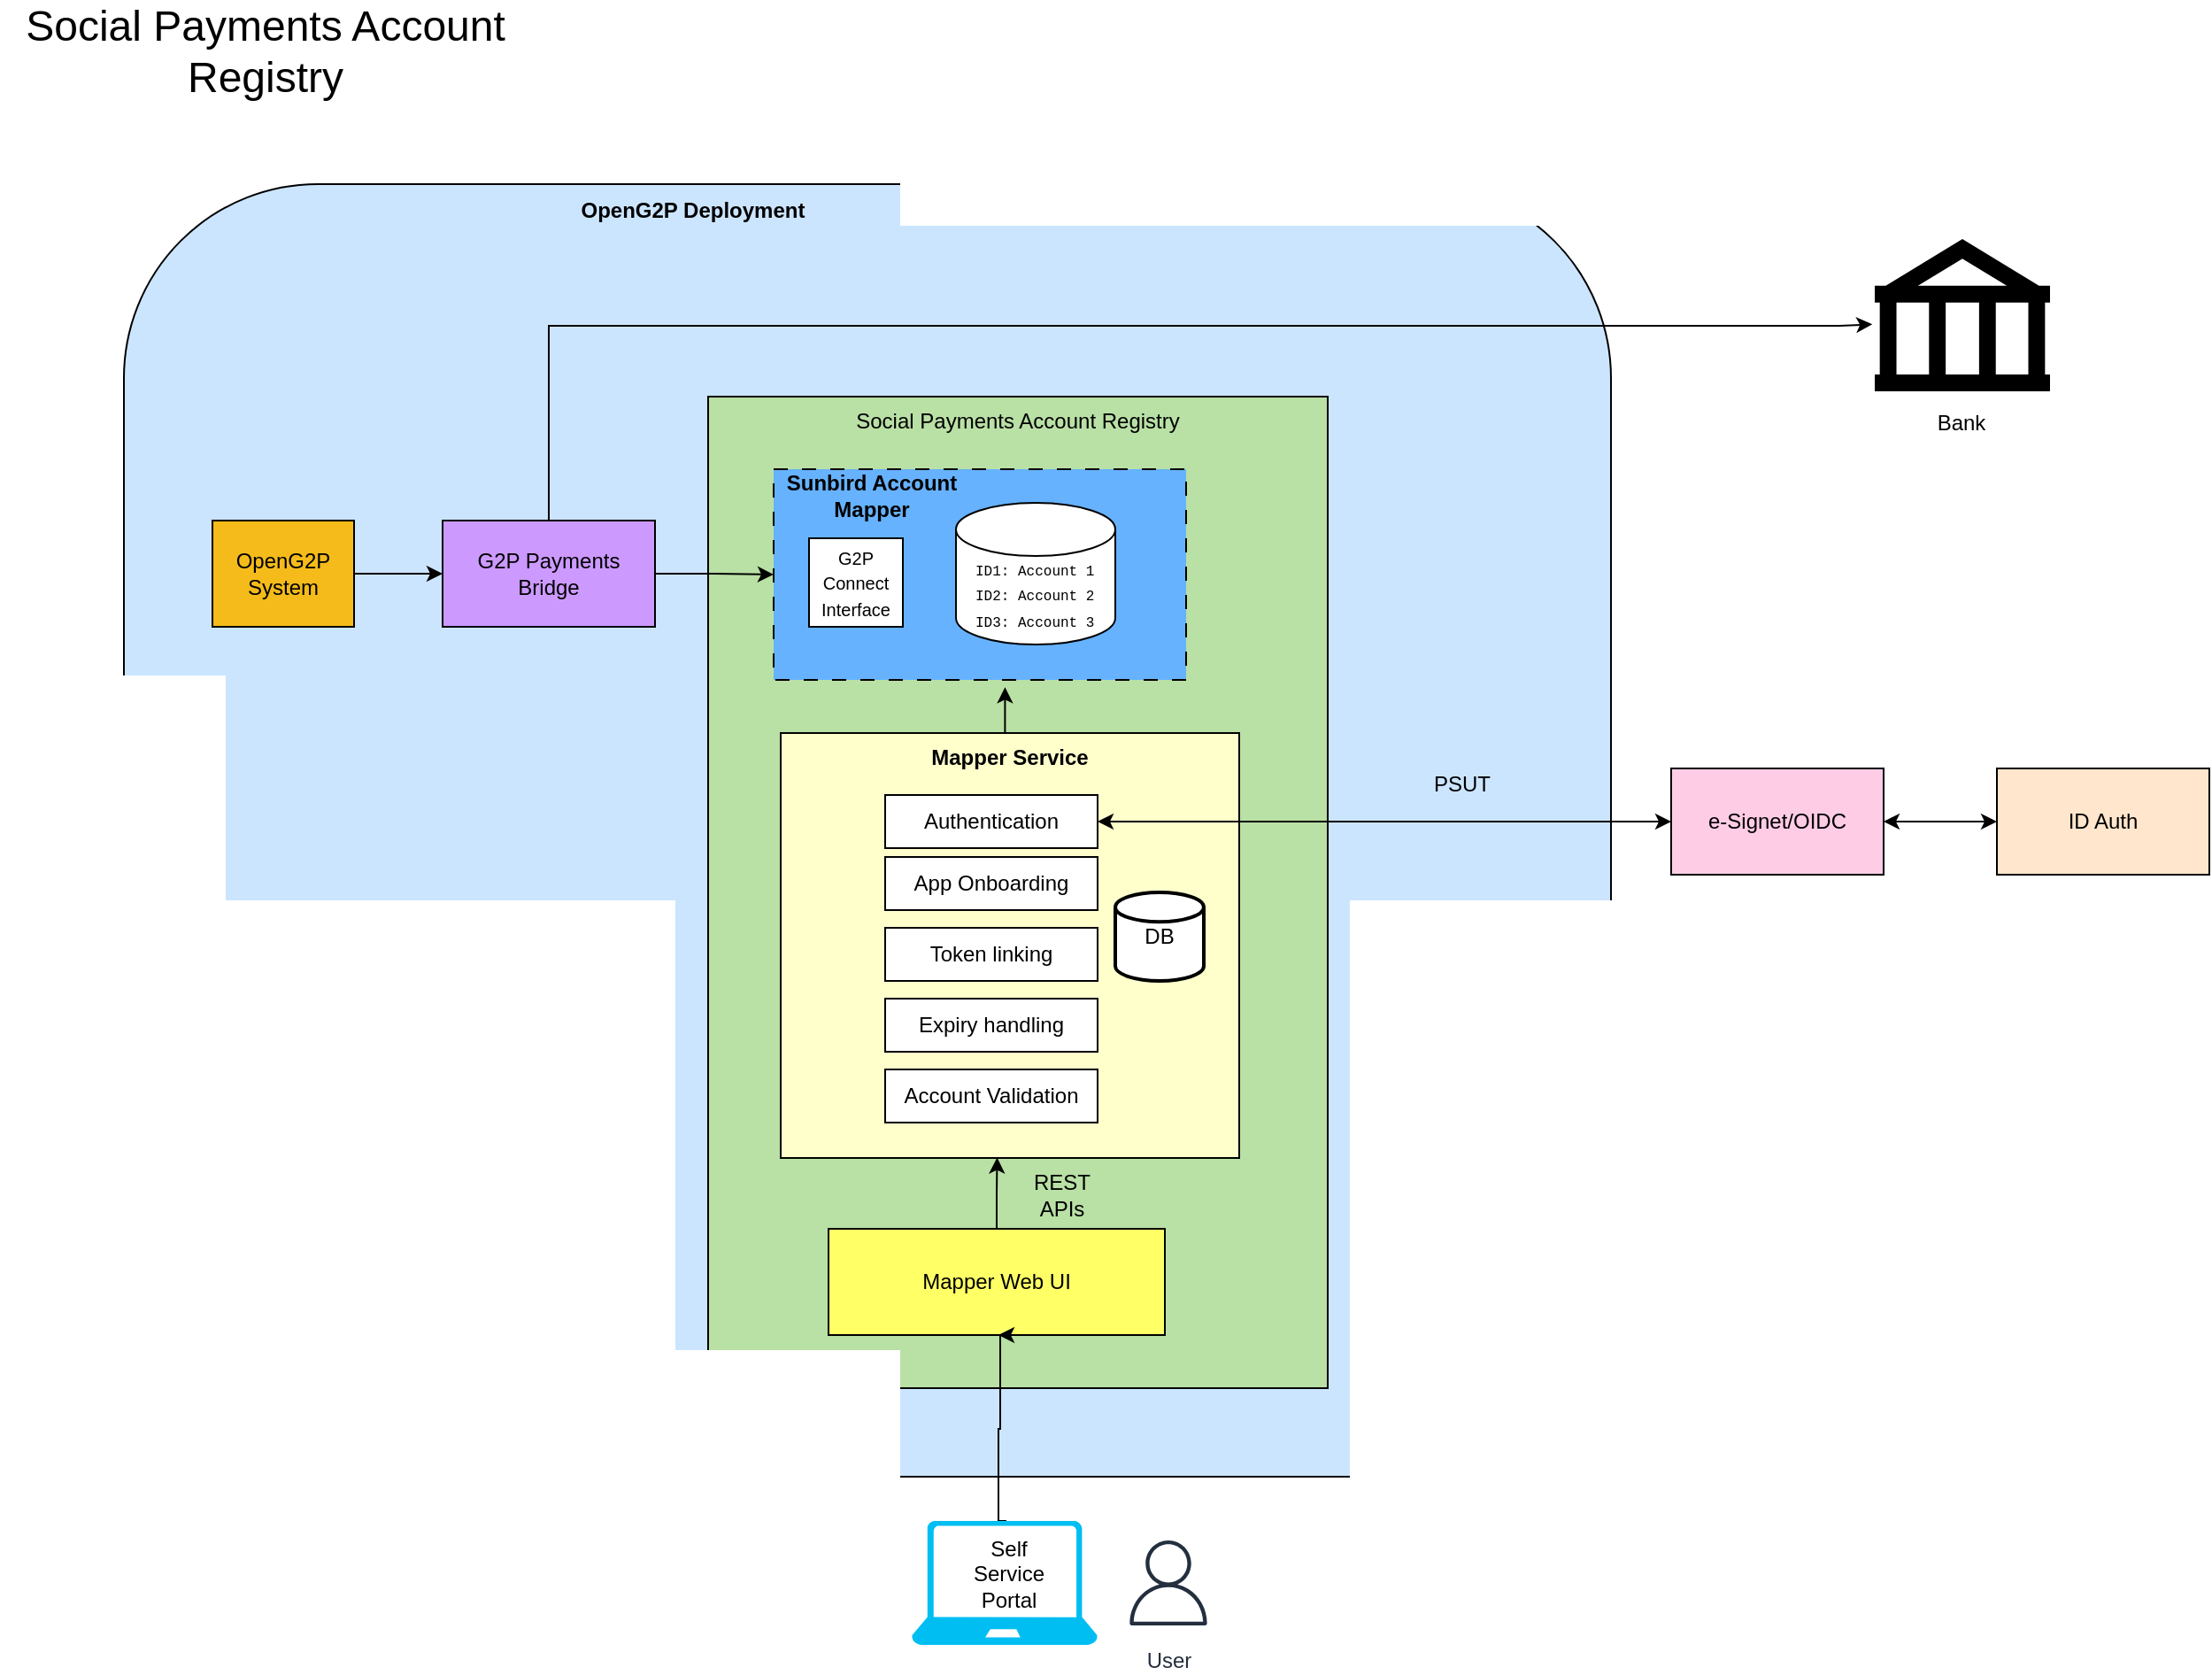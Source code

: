<mxfile version="21.6.2" type="github">
  <diagram name="Page-1" id="8PbpVKS6RdY8HKoXxjfP">
    <mxGraphModel dx="403" dy="267" grid="1" gridSize="10" guides="1" tooltips="1" connect="1" arrows="1" fold="1" page="1" pageScale="1" pageWidth="2336" pageHeight="1654" math="0" shadow="0">
      <root>
        <mxCell id="0" />
        <mxCell id="1" parent="0" />
        <mxCell id="SzVb1SEn_ud-ZYpJ9THC-2" value="" style="rounded=1;whiteSpace=wrap;html=1;align=left;fillColor=#CCE5FF;" vertex="1" parent="1">
          <mxGeometry x="130" y="120" width="840" height="730" as="geometry" />
        </mxCell>
        <mxCell id="SzVb1SEn_ud-ZYpJ9THC-7" value="Social Payments Account Registry" style="rounded=0;whiteSpace=wrap;html=1;verticalAlign=top;fillColor=#B9E0A5;" vertex="1" parent="1">
          <mxGeometry x="460" y="240" width="350" height="560" as="geometry" />
        </mxCell>
        <mxCell id="SzVb1SEn_ud-ZYpJ9THC-1" value="&lt;font style=&quot;font-size: 24px;&quot;&gt;Social Payments Account Registry&lt;/font&gt;" style="text;html=1;strokeColor=none;fillColor=none;align=center;verticalAlign=middle;whiteSpace=wrap;rounded=0;" vertex="1" parent="1">
          <mxGeometry x="60" y="30" width="300" height="30" as="geometry" />
        </mxCell>
        <mxCell id="SzVb1SEn_ud-ZYpJ9THC-3" value="&lt;b&gt;OpenG2P Deployment&lt;/b&gt;" style="text;html=1;strokeColor=none;fillColor=none;align=center;verticalAlign=middle;whiteSpace=wrap;rounded=0;" vertex="1" parent="1">
          <mxGeometry x="384" y="120" width="135" height="30" as="geometry" />
        </mxCell>
        <mxCell id="SzVb1SEn_ud-ZYpJ9THC-93" style="edgeStyle=orthogonalEdgeStyle;rounded=0;orthogonalLoop=1;jettySize=auto;html=1;exitX=1;exitY=0.5;exitDx=0;exitDy=0;entryX=0;entryY=0.5;entryDx=0;entryDy=0;" edge="1" parent="1" source="SzVb1SEn_ud-ZYpJ9THC-5" target="SzVb1SEn_ud-ZYpJ9THC-6">
          <mxGeometry relative="1" as="geometry" />
        </mxCell>
        <mxCell id="SzVb1SEn_ud-ZYpJ9THC-5" value="OpenG2P System" style="rounded=0;whiteSpace=wrap;html=1;fillColor=#f5bb1a;" vertex="1" parent="1">
          <mxGeometry x="180" y="310" width="80" height="60" as="geometry" />
        </mxCell>
        <mxCell id="SzVb1SEn_ud-ZYpJ9THC-30" value="" style="rounded=0;whiteSpace=wrap;html=1;dashed=1;dashPattern=8 8;fillColor=#66B2FF;" vertex="1" parent="1">
          <mxGeometry x="497" y="281" width="233" height="119" as="geometry" />
        </mxCell>
        <mxCell id="SzVb1SEn_ud-ZYpJ9THC-81" style="edgeStyle=orthogonalEdgeStyle;rounded=0;orthogonalLoop=1;jettySize=auto;html=1;exitX=1;exitY=0.5;exitDx=0;exitDy=0;entryX=0;entryY=0.5;entryDx=0;entryDy=0;" edge="1" parent="1" source="SzVb1SEn_ud-ZYpJ9THC-6" target="SzVb1SEn_ud-ZYpJ9THC-30">
          <mxGeometry relative="1" as="geometry" />
        </mxCell>
        <mxCell id="SzVb1SEn_ud-ZYpJ9THC-88" style="edgeStyle=orthogonalEdgeStyle;rounded=0;orthogonalLoop=1;jettySize=auto;html=1;exitX=0.5;exitY=0;exitDx=0;exitDy=0;entryX=-0.014;entryY=0.56;entryDx=0;entryDy=0;entryPerimeter=0;" edge="1" parent="1" source="SzVb1SEn_ud-ZYpJ9THC-6" target="SzVb1SEn_ud-ZYpJ9THC-25">
          <mxGeometry relative="1" as="geometry">
            <Array as="points">
              <mxPoint x="370" y="200" />
              <mxPoint x="1099" y="200" />
            </Array>
          </mxGeometry>
        </mxCell>
        <mxCell id="SzVb1SEn_ud-ZYpJ9THC-6" value="G2P Payments Bridge" style="rounded=0;whiteSpace=wrap;html=1;fillColor=#CC99FF;" vertex="1" parent="1">
          <mxGeometry x="310" y="310" width="120" height="60" as="geometry" />
        </mxCell>
        <mxCell id="SzVb1SEn_ud-ZYpJ9THC-12" value="&lt;font style=&quot;font-size: 10px;&quot;&gt;G2P Connect Interface&lt;/font&gt;" style="rounded=0;whiteSpace=wrap;html=1;" vertex="1" parent="1">
          <mxGeometry x="517" y="320" width="53" height="50" as="geometry" />
        </mxCell>
        <mxCell id="SzVb1SEn_ud-ZYpJ9THC-79" style="edgeStyle=orthogonalEdgeStyle;rounded=0;orthogonalLoop=1;jettySize=auto;html=1;exitX=0.5;exitY=0;exitDx=0;exitDy=0;entryX=0.561;entryY=1.035;entryDx=0;entryDy=0;entryPerimeter=0;" edge="1" parent="1" source="SzVb1SEn_ud-ZYpJ9THC-13" target="SzVb1SEn_ud-ZYpJ9THC-30">
          <mxGeometry relative="1" as="geometry" />
        </mxCell>
        <mxCell id="SzVb1SEn_ud-ZYpJ9THC-13" value="&lt;b&gt;Mapper Service&lt;/b&gt;" style="rounded=0;whiteSpace=wrap;html=1;verticalAlign=top;fillColor=#FFFFCC;" vertex="1" parent="1">
          <mxGeometry x="501" y="430" width="259" height="240" as="geometry" />
        </mxCell>
        <mxCell id="SzVb1SEn_ud-ZYpJ9THC-17" style="edgeStyle=orthogonalEdgeStyle;rounded=0;orthogonalLoop=1;jettySize=auto;html=1;exitX=1;exitY=0.5;exitDx=0;exitDy=0;entryX=0;entryY=0.5;entryDx=0;entryDy=0;startArrow=classic;startFill=1;" edge="1" parent="1" source="SzVb1SEn_ud-ZYpJ9THC-64" target="SzVb1SEn_ud-ZYpJ9THC-14">
          <mxGeometry relative="1" as="geometry">
            <Array as="points">
              <mxPoint x="1000" y="480" />
            </Array>
          </mxGeometry>
        </mxCell>
        <mxCell id="SzVb1SEn_ud-ZYpJ9THC-16" style="edgeStyle=orthogonalEdgeStyle;rounded=0;orthogonalLoop=1;jettySize=auto;html=1;exitX=1;exitY=0.5;exitDx=0;exitDy=0;entryX=0;entryY=0.5;entryDx=0;entryDy=0;startArrow=classic;startFill=1;" edge="1" parent="1" source="SzVb1SEn_ud-ZYpJ9THC-14" target="SzVb1SEn_ud-ZYpJ9THC-15">
          <mxGeometry relative="1" as="geometry" />
        </mxCell>
        <mxCell id="SzVb1SEn_ud-ZYpJ9THC-14" value="e-Signet/OIDC" style="rounded=0;whiteSpace=wrap;html=1;fillColor=#FFCCE6;" vertex="1" parent="1">
          <mxGeometry x="1004" y="450" width="120" height="60" as="geometry" />
        </mxCell>
        <mxCell id="SzVb1SEn_ud-ZYpJ9THC-15" value="ID Auth" style="rounded=0;whiteSpace=wrap;html=1;fillColor=#FFE6CC;" vertex="1" parent="1">
          <mxGeometry x="1188" y="450" width="120" height="60" as="geometry" />
        </mxCell>
        <mxCell id="SzVb1SEn_ud-ZYpJ9THC-18" value="User" style="sketch=0;outlineConnect=0;fontColor=#232F3E;gradientColor=none;strokeColor=#232F3E;fillColor=#ffffff;dashed=0;verticalLabelPosition=bottom;verticalAlign=top;align=center;html=1;fontSize=12;fontStyle=0;aspect=fixed;shape=mxgraph.aws4.resourceIcon;resIcon=mxgraph.aws4.user;" vertex="1" parent="1">
          <mxGeometry x="690" y="880" width="60" height="60" as="geometry" />
        </mxCell>
        <mxCell id="SzVb1SEn_ud-ZYpJ9THC-25" value="" style="shape=mxgraph.signs.travel.bank;html=1;pointerEvents=1;fillColor=#000000;strokeColor=none;verticalLabelPosition=bottom;verticalAlign=top;align=center;" vertex="1" parent="1">
          <mxGeometry x="1119" y="151" width="99" height="86" as="geometry" />
        </mxCell>
        <mxCell id="SzVb1SEn_ud-ZYpJ9THC-31" value="&lt;b&gt;Sunbird Account Mapper&lt;/b&gt;" style="text;html=1;strokeColor=none;fillColor=none;align=center;verticalAlign=middle;whiteSpace=wrap;rounded=0;" vertex="1" parent="1">
          <mxGeometry x="501" y="281" width="103" height="30" as="geometry" />
        </mxCell>
        <mxCell id="SzVb1SEn_ud-ZYpJ9THC-32" value="" style="group" vertex="1" connectable="0" parent="1">
          <mxGeometry x="600" y="300" width="90" height="80" as="geometry" />
        </mxCell>
        <mxCell id="SzVb1SEn_ud-ZYpJ9THC-10" value="" style="shape=cylinder3;whiteSpace=wrap;html=1;boundedLbl=1;backgroundOutline=1;size=15;" vertex="1" parent="SzVb1SEn_ud-ZYpJ9THC-32">
          <mxGeometry width="90" height="80" as="geometry" />
        </mxCell>
        <mxCell id="SzVb1SEn_ud-ZYpJ9THC-11" value="&lt;font face=&quot;Courier New&quot; style=&quot;font-size: 8px;&quot;&gt;ID1: Account 1&lt;br&gt;ID2: Account 2&lt;br&gt;ID3: Account 3&lt;br&gt;&amp;nbsp;&lt;/font&gt;" style="text;html=1;strokeColor=none;fillColor=none;align=left;verticalAlign=middle;whiteSpace=wrap;rounded=0;" vertex="1" parent="SzVb1SEn_ud-ZYpJ9THC-32">
          <mxGeometry x="9" y="43" width="80" height="30" as="geometry" />
        </mxCell>
        <mxCell id="SzVb1SEn_ud-ZYpJ9THC-74" style="edgeStyle=orthogonalEdgeStyle;rounded=0;orthogonalLoop=1;jettySize=auto;html=1;entryX=0.472;entryY=0.999;entryDx=0;entryDy=0;entryPerimeter=0;" edge="1" parent="1" source="SzVb1SEn_ud-ZYpJ9THC-63" target="SzVb1SEn_ud-ZYpJ9THC-13">
          <mxGeometry relative="1" as="geometry" />
        </mxCell>
        <mxCell id="SzVb1SEn_ud-ZYpJ9THC-63" value="Mapper Web UI" style="rounded=0;whiteSpace=wrap;html=1;fillColor=#FFFF66;" vertex="1" parent="1">
          <mxGeometry x="528" y="710" width="190" height="60" as="geometry" />
        </mxCell>
        <mxCell id="SzVb1SEn_ud-ZYpJ9THC-64" value="Authentication" style="rounded=0;whiteSpace=wrap;html=1;" vertex="1" parent="1">
          <mxGeometry x="560" y="465" width="120" height="30" as="geometry" />
        </mxCell>
        <mxCell id="SzVb1SEn_ud-ZYpJ9THC-65" value="App Onboarding" style="rounded=0;whiteSpace=wrap;html=1;" vertex="1" parent="1">
          <mxGeometry x="560" y="500" width="120" height="30" as="geometry" />
        </mxCell>
        <mxCell id="SzVb1SEn_ud-ZYpJ9THC-66" value="Token linking" style="rounded=0;whiteSpace=wrap;html=1;" vertex="1" parent="1">
          <mxGeometry x="560" y="540" width="120" height="30" as="geometry" />
        </mxCell>
        <mxCell id="SzVb1SEn_ud-ZYpJ9THC-67" value="Expiry handling" style="rounded=0;whiteSpace=wrap;html=1;" vertex="1" parent="1">
          <mxGeometry x="560" y="580" width="120" height="30" as="geometry" />
        </mxCell>
        <mxCell id="SzVb1SEn_ud-ZYpJ9THC-68" value="Account Validation" style="rounded=0;whiteSpace=wrap;html=1;" vertex="1" parent="1">
          <mxGeometry x="560" y="620" width="120" height="30" as="geometry" />
        </mxCell>
        <mxCell id="SzVb1SEn_ud-ZYpJ9THC-71" value="DB" style="strokeWidth=2;html=1;shape=mxgraph.flowchart.database;whiteSpace=wrap;" vertex="1" parent="1">
          <mxGeometry x="690" y="520" width="50" height="50" as="geometry" />
        </mxCell>
        <mxCell id="SzVb1SEn_ud-ZYpJ9THC-80" value="PSUT" style="text;html=1;strokeColor=none;fillColor=none;align=center;verticalAlign=middle;whiteSpace=wrap;rounded=0;" vertex="1" parent="1">
          <mxGeometry x="856" y="444" width="60" height="30" as="geometry" />
        </mxCell>
        <mxCell id="SzVb1SEn_ud-ZYpJ9THC-82" value="REST APIs" style="text;html=1;strokeColor=none;fillColor=none;align=center;verticalAlign=middle;whiteSpace=wrap;rounded=0;" vertex="1" parent="1">
          <mxGeometry x="630" y="676" width="60" height="30" as="geometry" />
        </mxCell>
        <mxCell id="SzVb1SEn_ud-ZYpJ9THC-87" style="edgeStyle=orthogonalEdgeStyle;rounded=0;orthogonalLoop=1;jettySize=auto;html=1;entryX=0.5;entryY=1;entryDx=0;entryDy=0;" edge="1" parent="1">
          <mxGeometry relative="1" as="geometry">
            <mxPoint x="628.471" y="875.0" as="sourcePoint" />
            <mxPoint x="624" y="770.0" as="targetPoint" />
            <Array as="points">
              <mxPoint x="624" y="875" />
              <mxPoint x="624" y="823" />
              <mxPoint x="625" y="770" />
            </Array>
          </mxGeometry>
        </mxCell>
        <mxCell id="SzVb1SEn_ud-ZYpJ9THC-83" value="" style="verticalLabelPosition=bottom;html=1;verticalAlign=top;align=center;strokeColor=none;fillColor=#00BEF2;shape=mxgraph.azure.laptop;pointerEvents=1;" vertex="1" parent="1">
          <mxGeometry x="575" y="875" width="105" height="70" as="geometry" />
        </mxCell>
        <mxCell id="SzVb1SEn_ud-ZYpJ9THC-86" value="Self Service Portal" style="text;html=1;strokeColor=none;fillColor=none;align=center;verticalAlign=middle;whiteSpace=wrap;rounded=0;" vertex="1" parent="1">
          <mxGeometry x="600" y="890" width="60" height="30" as="geometry" />
        </mxCell>
        <mxCell id="SzVb1SEn_ud-ZYpJ9THC-89" value="Bank" style="text;html=1;strokeColor=none;fillColor=none;align=center;verticalAlign=middle;whiteSpace=wrap;rounded=0;" vertex="1" parent="1">
          <mxGeometry x="1138" y="240" width="60" height="30" as="geometry" />
        </mxCell>
      </root>
    </mxGraphModel>
  </diagram>
</mxfile>
